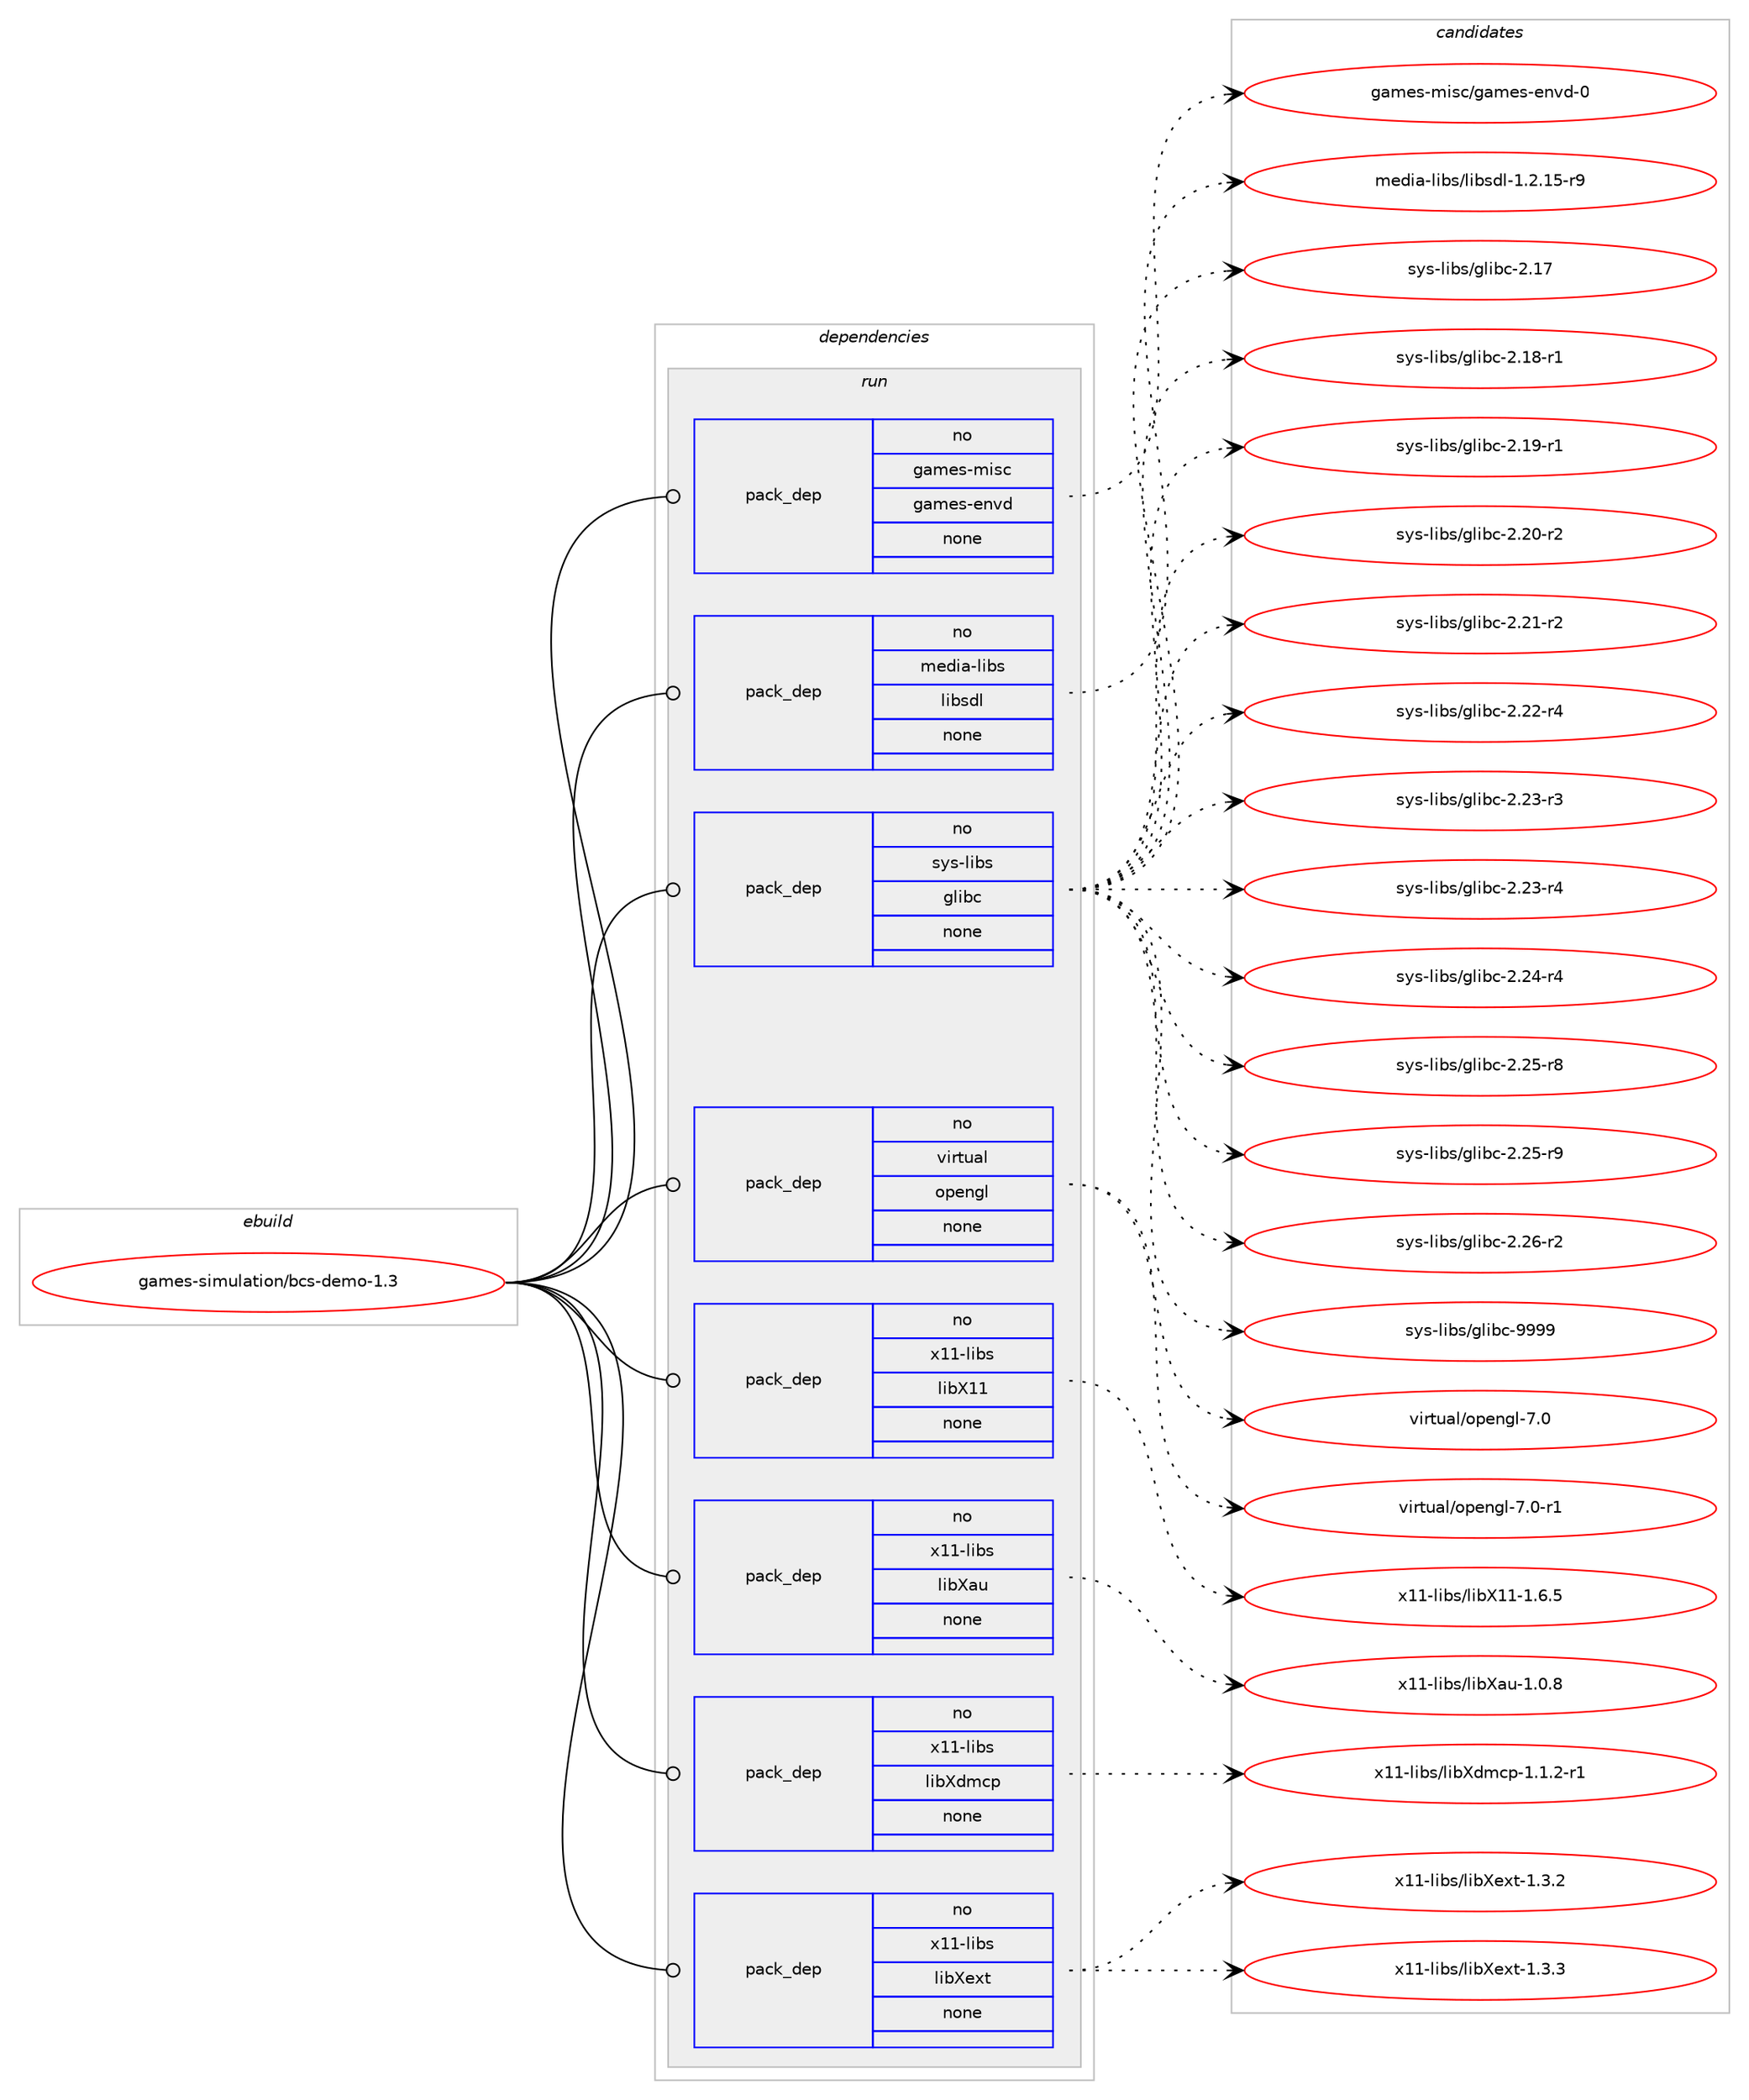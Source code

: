 digraph prolog {

# *************
# Graph options
# *************

newrank=true;
concentrate=true;
compound=true;
graph [rankdir=LR,fontname=Helvetica,fontsize=10,ranksep=1.5];#, ranksep=2.5, nodesep=0.2];
edge  [arrowhead=vee];
node  [fontname=Helvetica,fontsize=10];

# **********
# The ebuild
# **********

subgraph cluster_leftcol {
color=gray;
rank=same;
label=<<i>ebuild</i>>;
id [label="games-simulation/bcs-demo-1.3", color=red, width=4, href="../games-simulation/bcs-demo-1.3.svg"];
}

# ****************
# The dependencies
# ****************

subgraph cluster_midcol {
color=gray;
label=<<i>dependencies</i>>;
subgraph cluster_compile {
fillcolor="#eeeeee";
style=filled;
label=<<i>compile</i>>;
}
subgraph cluster_compileandrun {
fillcolor="#eeeeee";
style=filled;
label=<<i>compile and run</i>>;
}
subgraph cluster_run {
fillcolor="#eeeeee";
style=filled;
label=<<i>run</i>>;
subgraph pack217417 {
dependency303173 [label=<<TABLE BORDER="0" CELLBORDER="1" CELLSPACING="0" CELLPADDING="4" WIDTH="220"><TR><TD ROWSPAN="6" CELLPADDING="30">pack_dep</TD></TR><TR><TD WIDTH="110">no</TD></TR><TR><TD>games-misc</TD></TR><TR><TD>games-envd</TD></TR><TR><TD>none</TD></TR><TR><TD></TD></TR></TABLE>>, shape=none, color=blue];
}
id:e -> dependency303173:w [weight=20,style="solid",arrowhead="odot"];
subgraph pack217418 {
dependency303174 [label=<<TABLE BORDER="0" CELLBORDER="1" CELLSPACING="0" CELLPADDING="4" WIDTH="220"><TR><TD ROWSPAN="6" CELLPADDING="30">pack_dep</TD></TR><TR><TD WIDTH="110">no</TD></TR><TR><TD>media-libs</TD></TR><TR><TD>libsdl</TD></TR><TR><TD>none</TD></TR><TR><TD></TD></TR></TABLE>>, shape=none, color=blue];
}
id:e -> dependency303174:w [weight=20,style="solid",arrowhead="odot"];
subgraph pack217419 {
dependency303175 [label=<<TABLE BORDER="0" CELLBORDER="1" CELLSPACING="0" CELLPADDING="4" WIDTH="220"><TR><TD ROWSPAN="6" CELLPADDING="30">pack_dep</TD></TR><TR><TD WIDTH="110">no</TD></TR><TR><TD>sys-libs</TD></TR><TR><TD>glibc</TD></TR><TR><TD>none</TD></TR><TR><TD></TD></TR></TABLE>>, shape=none, color=blue];
}
id:e -> dependency303175:w [weight=20,style="solid",arrowhead="odot"];
subgraph pack217420 {
dependency303176 [label=<<TABLE BORDER="0" CELLBORDER="1" CELLSPACING="0" CELLPADDING="4" WIDTH="220"><TR><TD ROWSPAN="6" CELLPADDING="30">pack_dep</TD></TR><TR><TD WIDTH="110">no</TD></TR><TR><TD>virtual</TD></TR><TR><TD>opengl</TD></TR><TR><TD>none</TD></TR><TR><TD></TD></TR></TABLE>>, shape=none, color=blue];
}
id:e -> dependency303176:w [weight=20,style="solid",arrowhead="odot"];
subgraph pack217421 {
dependency303177 [label=<<TABLE BORDER="0" CELLBORDER="1" CELLSPACING="0" CELLPADDING="4" WIDTH="220"><TR><TD ROWSPAN="6" CELLPADDING="30">pack_dep</TD></TR><TR><TD WIDTH="110">no</TD></TR><TR><TD>x11-libs</TD></TR><TR><TD>libX11</TD></TR><TR><TD>none</TD></TR><TR><TD></TD></TR></TABLE>>, shape=none, color=blue];
}
id:e -> dependency303177:w [weight=20,style="solid",arrowhead="odot"];
subgraph pack217422 {
dependency303178 [label=<<TABLE BORDER="0" CELLBORDER="1" CELLSPACING="0" CELLPADDING="4" WIDTH="220"><TR><TD ROWSPAN="6" CELLPADDING="30">pack_dep</TD></TR><TR><TD WIDTH="110">no</TD></TR><TR><TD>x11-libs</TD></TR><TR><TD>libXau</TD></TR><TR><TD>none</TD></TR><TR><TD></TD></TR></TABLE>>, shape=none, color=blue];
}
id:e -> dependency303178:w [weight=20,style="solid",arrowhead="odot"];
subgraph pack217423 {
dependency303179 [label=<<TABLE BORDER="0" CELLBORDER="1" CELLSPACING="0" CELLPADDING="4" WIDTH="220"><TR><TD ROWSPAN="6" CELLPADDING="30">pack_dep</TD></TR><TR><TD WIDTH="110">no</TD></TR><TR><TD>x11-libs</TD></TR><TR><TD>libXdmcp</TD></TR><TR><TD>none</TD></TR><TR><TD></TD></TR></TABLE>>, shape=none, color=blue];
}
id:e -> dependency303179:w [weight=20,style="solid",arrowhead="odot"];
subgraph pack217424 {
dependency303180 [label=<<TABLE BORDER="0" CELLBORDER="1" CELLSPACING="0" CELLPADDING="4" WIDTH="220"><TR><TD ROWSPAN="6" CELLPADDING="30">pack_dep</TD></TR><TR><TD WIDTH="110">no</TD></TR><TR><TD>x11-libs</TD></TR><TR><TD>libXext</TD></TR><TR><TD>none</TD></TR><TR><TD></TD></TR></TABLE>>, shape=none, color=blue];
}
id:e -> dependency303180:w [weight=20,style="solid",arrowhead="odot"];
}
}

# **************
# The candidates
# **************

subgraph cluster_choices {
rank=same;
color=gray;
label=<<i>candidates</i>>;

subgraph choice217417 {
color=black;
nodesep=1;
choice1039710910111545109105115994710397109101115451011101181004548 [label="games-misc/games-envd-0", color=red, width=4,href="../games-misc/games-envd-0.svg"];
dependency303173:e -> choice1039710910111545109105115994710397109101115451011101181004548:w [style=dotted,weight="100"];
}
subgraph choice217418 {
color=black;
nodesep=1;
choice1091011001059745108105981154710810598115100108454946504649534511457 [label="media-libs/libsdl-1.2.15-r9", color=red, width=4,href="../media-libs/libsdl-1.2.15-r9.svg"];
dependency303174:e -> choice1091011001059745108105981154710810598115100108454946504649534511457:w [style=dotted,weight="100"];
}
subgraph choice217419 {
color=black;
nodesep=1;
choice11512111545108105981154710310810598994550464955 [label="sys-libs/glibc-2.17", color=red, width=4,href="../sys-libs/glibc-2.17.svg"];
choice115121115451081059811547103108105989945504649564511449 [label="sys-libs/glibc-2.18-r1", color=red, width=4,href="../sys-libs/glibc-2.18-r1.svg"];
choice115121115451081059811547103108105989945504649574511449 [label="sys-libs/glibc-2.19-r1", color=red, width=4,href="../sys-libs/glibc-2.19-r1.svg"];
choice115121115451081059811547103108105989945504650484511450 [label="sys-libs/glibc-2.20-r2", color=red, width=4,href="../sys-libs/glibc-2.20-r2.svg"];
choice115121115451081059811547103108105989945504650494511450 [label="sys-libs/glibc-2.21-r2", color=red, width=4,href="../sys-libs/glibc-2.21-r2.svg"];
choice115121115451081059811547103108105989945504650504511452 [label="sys-libs/glibc-2.22-r4", color=red, width=4,href="../sys-libs/glibc-2.22-r4.svg"];
choice115121115451081059811547103108105989945504650514511451 [label="sys-libs/glibc-2.23-r3", color=red, width=4,href="../sys-libs/glibc-2.23-r3.svg"];
choice115121115451081059811547103108105989945504650514511452 [label="sys-libs/glibc-2.23-r4", color=red, width=4,href="../sys-libs/glibc-2.23-r4.svg"];
choice115121115451081059811547103108105989945504650524511452 [label="sys-libs/glibc-2.24-r4", color=red, width=4,href="../sys-libs/glibc-2.24-r4.svg"];
choice115121115451081059811547103108105989945504650534511456 [label="sys-libs/glibc-2.25-r8", color=red, width=4,href="../sys-libs/glibc-2.25-r8.svg"];
choice115121115451081059811547103108105989945504650534511457 [label="sys-libs/glibc-2.25-r9", color=red, width=4,href="../sys-libs/glibc-2.25-r9.svg"];
choice115121115451081059811547103108105989945504650544511450 [label="sys-libs/glibc-2.26-r2", color=red, width=4,href="../sys-libs/glibc-2.26-r2.svg"];
choice11512111545108105981154710310810598994557575757 [label="sys-libs/glibc-9999", color=red, width=4,href="../sys-libs/glibc-9999.svg"];
dependency303175:e -> choice11512111545108105981154710310810598994550464955:w [style=dotted,weight="100"];
dependency303175:e -> choice115121115451081059811547103108105989945504649564511449:w [style=dotted,weight="100"];
dependency303175:e -> choice115121115451081059811547103108105989945504649574511449:w [style=dotted,weight="100"];
dependency303175:e -> choice115121115451081059811547103108105989945504650484511450:w [style=dotted,weight="100"];
dependency303175:e -> choice115121115451081059811547103108105989945504650494511450:w [style=dotted,weight="100"];
dependency303175:e -> choice115121115451081059811547103108105989945504650504511452:w [style=dotted,weight="100"];
dependency303175:e -> choice115121115451081059811547103108105989945504650514511451:w [style=dotted,weight="100"];
dependency303175:e -> choice115121115451081059811547103108105989945504650514511452:w [style=dotted,weight="100"];
dependency303175:e -> choice115121115451081059811547103108105989945504650524511452:w [style=dotted,weight="100"];
dependency303175:e -> choice115121115451081059811547103108105989945504650534511456:w [style=dotted,weight="100"];
dependency303175:e -> choice115121115451081059811547103108105989945504650534511457:w [style=dotted,weight="100"];
dependency303175:e -> choice115121115451081059811547103108105989945504650544511450:w [style=dotted,weight="100"];
dependency303175:e -> choice11512111545108105981154710310810598994557575757:w [style=dotted,weight="100"];
}
subgraph choice217420 {
color=black;
nodesep=1;
choice118105114116117971084711111210111010310845554648 [label="virtual/opengl-7.0", color=red, width=4,href="../virtual/opengl-7.0.svg"];
choice1181051141161179710847111112101110103108455546484511449 [label="virtual/opengl-7.0-r1", color=red, width=4,href="../virtual/opengl-7.0-r1.svg"];
dependency303176:e -> choice118105114116117971084711111210111010310845554648:w [style=dotted,weight="100"];
dependency303176:e -> choice1181051141161179710847111112101110103108455546484511449:w [style=dotted,weight="100"];
}
subgraph choice217421 {
color=black;
nodesep=1;
choice120494945108105981154710810598884949454946544653 [label="x11-libs/libX11-1.6.5", color=red, width=4,href="../x11-libs/libX11-1.6.5.svg"];
dependency303177:e -> choice120494945108105981154710810598884949454946544653:w [style=dotted,weight="100"];
}
subgraph choice217422 {
color=black;
nodesep=1;
choice1204949451081059811547108105988897117454946484656 [label="x11-libs/libXau-1.0.8", color=red, width=4,href="../x11-libs/libXau-1.0.8.svg"];
dependency303178:e -> choice1204949451081059811547108105988897117454946484656:w [style=dotted,weight="100"];
}
subgraph choice217423 {
color=black;
nodesep=1;
choice12049494510810598115471081059888100109991124549464946504511449 [label="x11-libs/libXdmcp-1.1.2-r1", color=red, width=4,href="../x11-libs/libXdmcp-1.1.2-r1.svg"];
dependency303179:e -> choice12049494510810598115471081059888100109991124549464946504511449:w [style=dotted,weight="100"];
}
subgraph choice217424 {
color=black;
nodesep=1;
choice12049494510810598115471081059888101120116454946514650 [label="x11-libs/libXext-1.3.2", color=red, width=4,href="../x11-libs/libXext-1.3.2.svg"];
choice12049494510810598115471081059888101120116454946514651 [label="x11-libs/libXext-1.3.3", color=red, width=4,href="../x11-libs/libXext-1.3.3.svg"];
dependency303180:e -> choice12049494510810598115471081059888101120116454946514650:w [style=dotted,weight="100"];
dependency303180:e -> choice12049494510810598115471081059888101120116454946514651:w [style=dotted,weight="100"];
}
}

}
